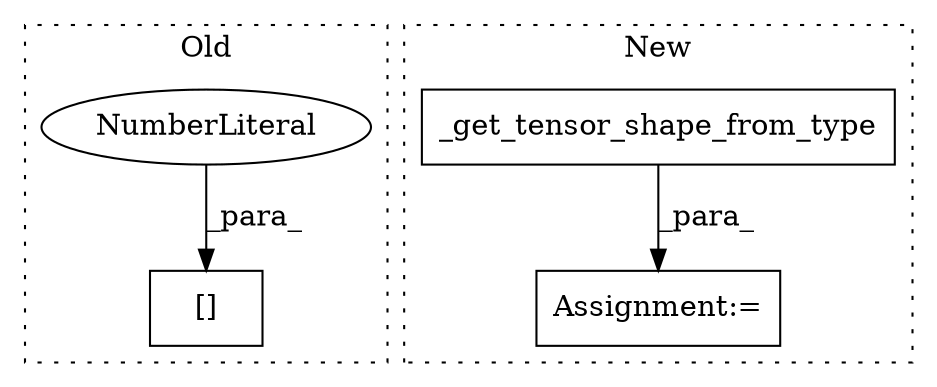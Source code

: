 digraph G {
subgraph cluster0 {
1 [label="[]" a="2" s="41357,41386" l="28,1" shape="box"];
3 [label="NumberLiteral" a="34" s="41385" l="1" shape="ellipse"];
label = "Old";
style="dotted";
}
subgraph cluster1 {
2 [label="_get_tensor_shape_from_type" a="32" s="54624,54665" l="28,1" shape="box"];
4 [label="Assignment:=" a="7" s="54618" l="1" shape="box"];
label = "New";
style="dotted";
}
2 -> 4 [label="_para_"];
3 -> 1 [label="_para_"];
}